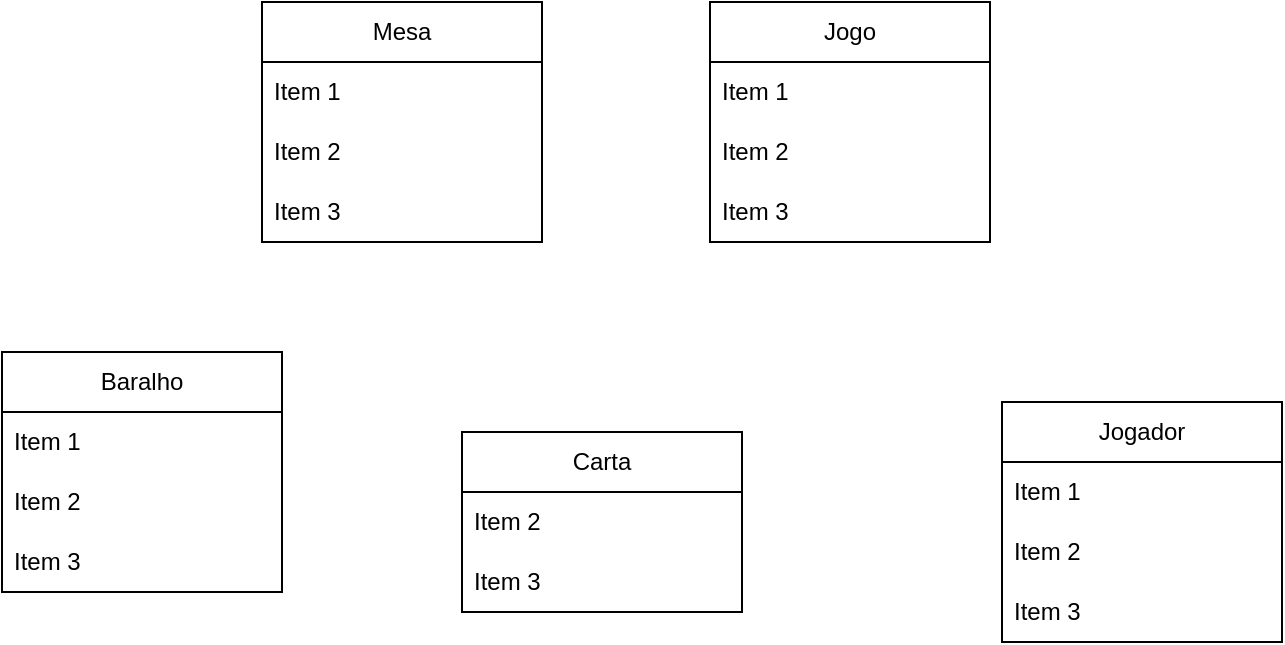 <mxfile version="24.3.1" type="device">
  <diagram id="C5RBs43oDa-KdzZeNtuy" name="Page-1">
    <mxGraphModel dx="880" dy="460" grid="1" gridSize="10" guides="1" tooltips="1" connect="1" arrows="1" fold="1" page="1" pageScale="1" pageWidth="827" pageHeight="1169" math="0" shadow="0">
      <root>
        <mxCell id="WIyWlLk6GJQsqaUBKTNV-0" />
        <mxCell id="WIyWlLk6GJQsqaUBKTNV-1" parent="WIyWlLk6GJQsqaUBKTNV-0" />
        <mxCell id="C4iJvp550ZPbyp2YVuLR-0" value="Jogo" style="swimlane;fontStyle=0;childLayout=stackLayout;horizontal=1;startSize=30;horizontalStack=0;resizeParent=1;resizeParentMax=0;resizeLast=0;collapsible=1;marginBottom=0;whiteSpace=wrap;html=1;" vertex="1" parent="WIyWlLk6GJQsqaUBKTNV-1">
          <mxGeometry x="414" y="200" width="140" height="120" as="geometry" />
        </mxCell>
        <mxCell id="C4iJvp550ZPbyp2YVuLR-1" value="Item 1" style="text;strokeColor=none;fillColor=none;align=left;verticalAlign=middle;spacingLeft=4;spacingRight=4;overflow=hidden;points=[[0,0.5],[1,0.5]];portConstraint=eastwest;rotatable=0;whiteSpace=wrap;html=1;" vertex="1" parent="C4iJvp550ZPbyp2YVuLR-0">
          <mxGeometry y="30" width="140" height="30" as="geometry" />
        </mxCell>
        <mxCell id="C4iJvp550ZPbyp2YVuLR-2" value="Item 2" style="text;strokeColor=none;fillColor=none;align=left;verticalAlign=middle;spacingLeft=4;spacingRight=4;overflow=hidden;points=[[0,0.5],[1,0.5]];portConstraint=eastwest;rotatable=0;whiteSpace=wrap;html=1;" vertex="1" parent="C4iJvp550ZPbyp2YVuLR-0">
          <mxGeometry y="60" width="140" height="30" as="geometry" />
        </mxCell>
        <mxCell id="C4iJvp550ZPbyp2YVuLR-3" value="Item 3" style="text;strokeColor=none;fillColor=none;align=left;verticalAlign=middle;spacingLeft=4;spacingRight=4;overflow=hidden;points=[[0,0.5],[1,0.5]];portConstraint=eastwest;rotatable=0;whiteSpace=wrap;html=1;" vertex="1" parent="C4iJvp550ZPbyp2YVuLR-0">
          <mxGeometry y="90" width="140" height="30" as="geometry" />
        </mxCell>
        <mxCell id="C4iJvp550ZPbyp2YVuLR-4" value="Mesa" style="swimlane;fontStyle=0;childLayout=stackLayout;horizontal=1;startSize=30;horizontalStack=0;resizeParent=1;resizeParentMax=0;resizeLast=0;collapsible=1;marginBottom=0;whiteSpace=wrap;html=1;" vertex="1" parent="WIyWlLk6GJQsqaUBKTNV-1">
          <mxGeometry x="190" y="200" width="140" height="120" as="geometry" />
        </mxCell>
        <mxCell id="C4iJvp550ZPbyp2YVuLR-5" value="Item 1" style="text;strokeColor=none;fillColor=none;align=left;verticalAlign=middle;spacingLeft=4;spacingRight=4;overflow=hidden;points=[[0,0.5],[1,0.5]];portConstraint=eastwest;rotatable=0;whiteSpace=wrap;html=1;" vertex="1" parent="C4iJvp550ZPbyp2YVuLR-4">
          <mxGeometry y="30" width="140" height="30" as="geometry" />
        </mxCell>
        <mxCell id="C4iJvp550ZPbyp2YVuLR-6" value="Item 2" style="text;strokeColor=none;fillColor=none;align=left;verticalAlign=middle;spacingLeft=4;spacingRight=4;overflow=hidden;points=[[0,0.5],[1,0.5]];portConstraint=eastwest;rotatable=0;whiteSpace=wrap;html=1;" vertex="1" parent="C4iJvp550ZPbyp2YVuLR-4">
          <mxGeometry y="60" width="140" height="30" as="geometry" />
        </mxCell>
        <mxCell id="C4iJvp550ZPbyp2YVuLR-7" value="Item 3" style="text;strokeColor=none;fillColor=none;align=left;verticalAlign=middle;spacingLeft=4;spacingRight=4;overflow=hidden;points=[[0,0.5],[1,0.5]];portConstraint=eastwest;rotatable=0;whiteSpace=wrap;html=1;" vertex="1" parent="C4iJvp550ZPbyp2YVuLR-4">
          <mxGeometry y="90" width="140" height="30" as="geometry" />
        </mxCell>
        <mxCell id="C4iJvp550ZPbyp2YVuLR-8" value="Carta" style="swimlane;fontStyle=0;childLayout=stackLayout;horizontal=1;startSize=30;horizontalStack=0;resizeParent=1;resizeParentMax=0;resizeLast=0;collapsible=1;marginBottom=0;whiteSpace=wrap;html=1;" vertex="1" parent="WIyWlLk6GJQsqaUBKTNV-1">
          <mxGeometry x="290" y="415" width="140" height="90" as="geometry" />
        </mxCell>
        <mxCell id="C4iJvp550ZPbyp2YVuLR-10" value="Item 2" style="text;strokeColor=none;fillColor=none;align=left;verticalAlign=middle;spacingLeft=4;spacingRight=4;overflow=hidden;points=[[0,0.5],[1,0.5]];portConstraint=eastwest;rotatable=0;whiteSpace=wrap;html=1;" vertex="1" parent="C4iJvp550ZPbyp2YVuLR-8">
          <mxGeometry y="30" width="140" height="30" as="geometry" />
        </mxCell>
        <mxCell id="C4iJvp550ZPbyp2YVuLR-11" value="Item 3" style="text;strokeColor=none;fillColor=none;align=left;verticalAlign=middle;spacingLeft=4;spacingRight=4;overflow=hidden;points=[[0,0.5],[1,0.5]];portConstraint=eastwest;rotatable=0;whiteSpace=wrap;html=1;" vertex="1" parent="C4iJvp550ZPbyp2YVuLR-8">
          <mxGeometry y="60" width="140" height="30" as="geometry" />
        </mxCell>
        <mxCell id="C4iJvp550ZPbyp2YVuLR-12" value="Baralho" style="swimlane;fontStyle=0;childLayout=stackLayout;horizontal=1;startSize=30;horizontalStack=0;resizeParent=1;resizeParentMax=0;resizeLast=0;collapsible=1;marginBottom=0;whiteSpace=wrap;html=1;" vertex="1" parent="WIyWlLk6GJQsqaUBKTNV-1">
          <mxGeometry x="60" y="375" width="140" height="120" as="geometry" />
        </mxCell>
        <mxCell id="C4iJvp550ZPbyp2YVuLR-13" value="Item 1" style="text;strokeColor=none;fillColor=none;align=left;verticalAlign=middle;spacingLeft=4;spacingRight=4;overflow=hidden;points=[[0,0.5],[1,0.5]];portConstraint=eastwest;rotatable=0;whiteSpace=wrap;html=1;" vertex="1" parent="C4iJvp550ZPbyp2YVuLR-12">
          <mxGeometry y="30" width="140" height="30" as="geometry" />
        </mxCell>
        <mxCell id="C4iJvp550ZPbyp2YVuLR-14" value="Item 2" style="text;strokeColor=none;fillColor=none;align=left;verticalAlign=middle;spacingLeft=4;spacingRight=4;overflow=hidden;points=[[0,0.5],[1,0.5]];portConstraint=eastwest;rotatable=0;whiteSpace=wrap;html=1;" vertex="1" parent="C4iJvp550ZPbyp2YVuLR-12">
          <mxGeometry y="60" width="140" height="30" as="geometry" />
        </mxCell>
        <mxCell id="C4iJvp550ZPbyp2YVuLR-15" value="Item 3" style="text;strokeColor=none;fillColor=none;align=left;verticalAlign=middle;spacingLeft=4;spacingRight=4;overflow=hidden;points=[[0,0.5],[1,0.5]];portConstraint=eastwest;rotatable=0;whiteSpace=wrap;html=1;" vertex="1" parent="C4iJvp550ZPbyp2YVuLR-12">
          <mxGeometry y="90" width="140" height="30" as="geometry" />
        </mxCell>
        <mxCell id="C4iJvp550ZPbyp2YVuLR-16" value="Jogador" style="swimlane;fontStyle=0;childLayout=stackLayout;horizontal=1;startSize=30;horizontalStack=0;resizeParent=1;resizeParentMax=0;resizeLast=0;collapsible=1;marginBottom=0;whiteSpace=wrap;html=1;" vertex="1" parent="WIyWlLk6GJQsqaUBKTNV-1">
          <mxGeometry x="560" y="400" width="140" height="120" as="geometry" />
        </mxCell>
        <mxCell id="C4iJvp550ZPbyp2YVuLR-17" value="Item 1" style="text;strokeColor=none;fillColor=none;align=left;verticalAlign=middle;spacingLeft=4;spacingRight=4;overflow=hidden;points=[[0,0.5],[1,0.5]];portConstraint=eastwest;rotatable=0;whiteSpace=wrap;html=1;" vertex="1" parent="C4iJvp550ZPbyp2YVuLR-16">
          <mxGeometry y="30" width="140" height="30" as="geometry" />
        </mxCell>
        <mxCell id="C4iJvp550ZPbyp2YVuLR-18" value="Item 2" style="text;strokeColor=none;fillColor=none;align=left;verticalAlign=middle;spacingLeft=4;spacingRight=4;overflow=hidden;points=[[0,0.5],[1,0.5]];portConstraint=eastwest;rotatable=0;whiteSpace=wrap;html=1;" vertex="1" parent="C4iJvp550ZPbyp2YVuLR-16">
          <mxGeometry y="60" width="140" height="30" as="geometry" />
        </mxCell>
        <mxCell id="C4iJvp550ZPbyp2YVuLR-19" value="Item 3" style="text;strokeColor=none;fillColor=none;align=left;verticalAlign=middle;spacingLeft=4;spacingRight=4;overflow=hidden;points=[[0,0.5],[1,0.5]];portConstraint=eastwest;rotatable=0;whiteSpace=wrap;html=1;" vertex="1" parent="C4iJvp550ZPbyp2YVuLR-16">
          <mxGeometry y="90" width="140" height="30" as="geometry" />
        </mxCell>
      </root>
    </mxGraphModel>
  </diagram>
</mxfile>

